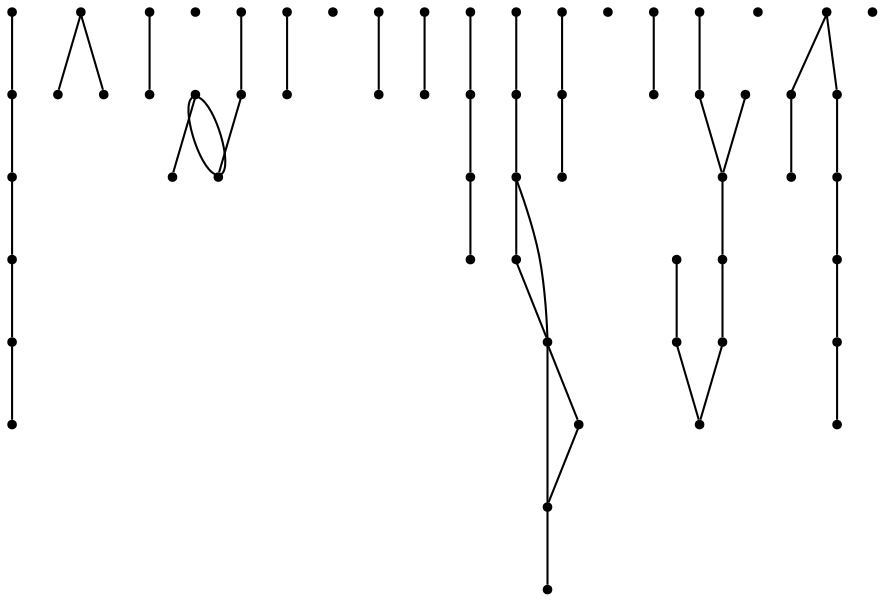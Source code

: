graph {
  node [shape=point,comment="{\"directed\":false,\"doi\":\"10.1007/978-3-030-92931-2_11\",\"figure\":\"13 (1)\"}"]

  v0 [pos="1156.8864027125687,269.4822744921835"]
  v1 [pos="1156.8864027125687,288.164290854364"]
  v2 [pos="1156.8864027125687,306.83796133900717"]
  v3 [pos="1156.8864027125687,325.519771041363"]
  v4 [pos="1156.8864027125687,344.19749523795286"]
  v5 [pos="1156.8864027125687,362.87518764072354"]
  v6 [pos="1124.1978863571135,390.89196469852357"]
  v7 [pos="1128.8672474570885,313.8432047994904"]
  v8 [pos="1128.8672474570885,369.87647277071767"]
  v9 [pos="1114.856684208874,295.16557598435816"]
  v10 [pos="1082.1703934480383,381.55288004349427"]
  v11 [pos="1077.5007779943928,311.5094112956732"]
  v12 [pos="1068.161896823399,353.5367229651685"]
  v13 [pos="1044.8143600567219,269.48243346127947"]
  v14 [pos="1044.814296468304,311.5094112956732"]
  v15 [pos="1044.8143600567219,297.4990197561642"]
  v16 [pos="1002.7889655654305,353.5367229651685"]
  v17 [pos="998.1194137002027,269.48246525509865"]
  v18 [pos="1002.7889019770128,311.5094112956732"]
  v19 [pos="998.1194137002027,297.4990197561642"]
  v20 [pos="988.7804371465825,381.55288004349427"]
  v21 [pos="988.7804371465825,409.569744534297"]
  v22 [pos="965.4329321741141,311.5094112956732"]
  v23 [pos="956.0919207911274,437.5863467260914"]
  v24 [pos="960.7634438973039,358.2037853747863"]
  v25 [pos="960.7634438973039,386.2203080820327"]
  v26 [pos="942.0812939544953,225.12178929834522"]
  v27 [pos="942.0812939544953,243.799513494935"]
  v28 [pos="942.0812939544953,262.4772694853441"]
  v29 [pos="937.4118056776852,311.5094112956732"]
  v30 [pos="932.7423809892927,353.536468614615"]
  v31 [pos="923.4033408472546,395.55940863397166"]
  v32 [pos="928.0728291240648,437.5863467260914"]
  v33 [pos="914.0643642936344,353.536468614615"]
  v34 [pos="914.0643642936344,376.8815095713762"]
  v35 [pos="895.3864111863938,437.5863467260914"]
  v36 [pos="895.3863475979762,311.5094112956732"]
  v37 [pos="886.0473710443559,269.48243346127947"]
  v38 [pos="895.3864111863938,418.90852714804396"]
  v39 [pos="890.7168593211661,353.536468614615"]
  v40 [pos="895.3863475979762,381.5526892805791"]
  v41 [pos="886.0473710443559,297.4990197561642"]
  v42 [pos="848.691401241457,311.5094112956732"]
  v43 [pos="839.3524882762545,269.48243346127947"]
  v44 [pos="839.3524882762545,288.16003048259256"]
  v45 [pos="830.0133845457988,311.5094112956732"]
  v46 [pos="816.004983303786,353.536468614615"]
  v47 [pos="811.3354314385582,311.5094112956732"]
  v48 [pos="783.3185653661151,311.5094112956732"]
  v49 [pos="783.3185017776973,332.5249986049366"]
  v50 [pos="769.3080021179006,390.89196469852357"]
  v51 [pos="764.6384502526728,295.16951841793764"]
  v52 [pos="764.6384502526728,323.1863749602856"]
  v53 [pos="769.307938529483,360.54191873492294"]
  v54 [pos="745.9583987276482,390.89196469852357"]
  v55 [pos="727.2804456204076,269.48230628600265"]
  v56 [pos="727.2804456204076,381.5528164558559"]
  v57 [pos="727.2804456204076,297.4989243747067"]
  v58 [pos="727.2804456204076,325.5154788757724"]
  v59 [pos="727.2804456204076,344.1934256290965"]
  v60 [pos="727.2804456204076,362.8752512283619"]

  v60 -- v56 [id="-4",pos="727.2804456204076,362.8752512283619 727.2804456204076,381.5528164558559 727.2804456204076,381.5528164558559 727.2804456204076,381.5528164558559"]
  v59 -- v60 [id="-6",pos="727.2804456204076,344.1934256290965 727.2804456204076,362.8752512283619 727.2804456204076,362.8752512283619 727.2804456204076,362.8752512283619"]
  v58 -- v59 [id="-8",pos="727.2804456204076,325.5154788757724 727.2804456204076,344.1934256290965 727.2804456204076,344.1934256290965 727.2804456204076,344.1934256290965"]
  v56 -- v54 [id="-17",pos="727.2804456204076,381.5528164558559 745.9583987276482,390.89196469852357 745.9583987276482,390.89196469852357 745.9583987276482,390.89196469852357"]
  v0 -- v1 [id="-23",pos="1156.8864027125687,269.4822744921835 1156.8864027125687,288.164290854364 1156.8864027125687,288.164290854364 1156.8864027125687,288.164290854364"]
  v52 -- v49 [id="-32",pos="764.6384502526728,323.1863749602856 783.3185017776973,332.5249986049366 783.3185017776973,332.5249986049366 783.3185017776973,332.5249986049366"]
  v1 -- v2 [id="-36",pos="1156.8864027125687,288.164290854364 1156.8864027125687,306.83796133900717 1156.8864027125687,306.83796133900717 1156.8864027125687,306.83796133900717"]
  v2 -- v3 [id="-41",pos="1156.8864027125687,306.83796133900717 1156.8864027125687,325.519771041363 1156.8864027125687,325.519771041363 1156.8864027125687,325.519771041363"]
  v3 -- v4 [id="-43",pos="1156.8864027125687,325.519771041363 1156.8864027125687,344.19749523795286 1156.8864027125687,344.19749523795286 1156.8864027125687,344.19749523795286"]
  v4 -- v5 [id="-47",pos="1156.8864027125687,344.19749523795286 1156.8864027125687,362.87518764072354 1156.8864027125687,362.87518764072354 1156.8864027125687,362.87518764072354"]
  v7 -- v9 [id="-51",pos="1128.8672474570885,313.8432047994904 1124.1956607624943,299.8350865180536 1124.1956607624943,299.8350865180536 1124.1956607624943,299.8350865180536 1114.856684208874,295.16557598435816 1114.856684208874,295.16557598435816 1114.856684208874,295.16557598435816"]
  v47 -- v45 [id="-55",pos="811.3354314385582,311.5094112956732 830.0133845457988,311.5094112956732 830.0133845457988,311.5094112956732 830.0133845457988,311.5094112956732"]
  v45 -- v42 [id="-59",pos="830.0133845457988,311.5094112956732 848.691401241457,311.5094112956732 848.691401241457,311.5094112956732 848.691401241457,311.5094112956732"]
  v43 -- v44 [id="-63",pos="839.3524882762545,269.48243346127947 839.3524882762545,288.16003048259256 839.3524882762545,288.16003048259256 839.3524882762545,288.16003048259256"]
  v38 -- v35 [id="-88",pos="895.3864111863938,418.90852714804396 895.3864111863938,437.5863467260914 895.3864111863938,437.5863467260914 895.3864111863938,437.5863467260914"]
  v34 -- v31 [id="-102",pos="914.0643642936344,376.8815095713762 923.4033408472546,395.55940863397166 923.4033408472546,395.55940863397166 923.4033408472546,395.55940863397166"]
  v34 -- v25 [id="-103",pos="914.0643642936344,376.8815095713762 928.0728291240648,381.5511472803484 928.0728291240648,381.5511472803484 928.0728291240648,381.5511472803484 960.7634438973039,386.2203080820327 960.7634438973039,386.2203080820327 960.7634438973039,386.2203080820327"]
  v33 -- v30 [id="-105",pos="914.0643642936344,353.536468614615 932.7423809892927,353.536468614615 932.7423809892927,353.536468614615 932.7423809892927,353.536468614615"]
  v31 -- v25 [id="-108",pos="923.4033408472546,395.55940863397166 960.7634438973039,386.2203080820327 960.7634438973039,386.2203080820327 960.7634438973039,386.2203080820327"]
  v33 -- v34 [id="-110",pos="914.0643642936344,353.536468614615 914.0643642936344,376.8815095713762 914.0643642936344,376.8815095713762 914.0643642936344,376.8815095713762"]
  v26 -- v27 [id="-116",pos="942.0812939544953,225.12178929834522 942.0812939544953,243.799513494935 942.0812939544953,243.799513494935 942.0812939544953,243.799513494935"]
  v27 -- v28 [id="-123",pos="942.0812939544953,243.799513494935 942.0812939544953,262.4772694853441 942.0812939544953,262.4772694853441 942.0812939544953,262.4772694853441"]
  v58 -- v57 [id="-10",pos="727.2804456204076,325.5154788757724 727.2804456204076,297.4989243747067 727.2804456204076,297.4989243747067 727.2804456204076,297.4989243747067"]
  v57 -- v55 [id="-13",pos="727.2804456204076,297.4989243747067 727.2804456204076,269.48230628600265 727.2804456204076,269.48230628600265 727.2804456204076,269.48230628600265"]
  v54 -- v50 [id="-20",pos="745.9583987276482,390.89196469852357 769.3080021179006,390.89196469852357 769.3080021179006,390.89196469852357 769.3080021179006,390.89196469852357"]
  v51 -- v48 [id="-33",pos="764.6384502526728,295.16951841793764 783.3185653661151,311.5094112956732 783.3185653661151,311.5094112956732 783.3185653661151,311.5094112956732"]
  v49 -- v48 [id="-40",pos="783.3185017776973,332.5249986049366 783.3185653661151,311.5094112956732 783.3185653661151,311.5094112956732 783.3185653661151,311.5094112956732"]
  v48 -- v47 [id="-46",pos="783.3185653661151,311.5094112956732 811.3354314385582,311.5094112956732 811.3354314385582,311.5094112956732 811.3354314385582,311.5094112956732"]
  v44 -- v42 [id="-61",pos="839.3524882762545,288.16003048259256 848.691401241457,311.5094112956732 848.691401241457,311.5094112956732 848.691401241457,311.5094112956732"]
  v41 -- v37 [id="-76",pos="886.0473710443559,297.4990197561642 886.0473710443559,269.48243346127947 886.0473710443559,269.48243346127947 886.0473710443559,269.48243346127947"]
  v40 -- v39 [id="-83",pos="895.3863475979762,381.5526892805791 890.7168593211661,353.536468614615 890.7168593211661,353.536468614615 890.7168593211661,353.536468614615"]
  v39 -- v33 [id="-85",pos="890.7168593211661,353.536468614615 914.0643642936344,353.536468614615 914.0643642936344,353.536468614615 914.0643642936344,353.536468614615"]
  v35 -- v32 [id="-93",pos="895.3864111863938,437.5863467260914 928.0728291240648,437.5863467260914 928.0728291240648,437.5863467260914 928.0728291240648,437.5863467260914"]
  v32 -- v23 [id="-106",pos="928.0728291240648,437.5863467260914 956.0919207911274,437.5863467260914 956.0919207911274,437.5863467260914 956.0919207911274,437.5863467260914"]
  v30 -- v34 [id="-111",pos="932.7423809892927,353.536468614615 914.0643642936344,376.8815095713762 914.0643642936344,376.8815095713762 914.0643642936344,376.8815095713762"]
  v29 -- v22 [id="-121",pos="937.4118056776852,311.5094112956732 965.4329321741141,311.5094112956732 965.4329321741141,311.5094112956732 965.4329321741141,311.5094112956732"]
  v25 -- v24 [id="-134",pos="960.7634438973039,386.2203080820327 960.7634438973039,358.2037853747863 960.7634438973039,358.2037853747863 960.7634438973039,358.2037853747863"]
  v10 -- v12 [id="-138",pos="1082.1703934480383,381.55288004349427 1068.161896823399,353.5367229651685 1068.161896823399,353.5367229651685 1068.161896823399,353.5367229651685"]
  v21 -- v20 [id="-151",pos="988.7804371465825,409.569744534297 988.7804371465825,381.55288004349427 988.7804371465825,381.55288004349427 988.7804371465825,381.55288004349427"]
  v14 -- v11 [id="-155",pos="1044.814296468304,311.5094112956732 1077.5007779943928,311.5094112956732 1077.5007779943928,311.5094112956732 1077.5007779943928,311.5094112956732"]
  v19 -- v17 [id="-159",pos="998.1194137002027,297.4990197561642 998.1194137002027,269.48246525509865 998.1194137002027,269.48246525509865 998.1194137002027,269.48246525509865"]
  v18 -- v14 [id="-164",pos="1002.7889019770128,311.5094112956732 1012.1278785306331,316.17904900464544 1012.1278785306331,316.17904900464544 1012.1278785306331,316.17904900464544 1044.814296468304,311.5094112956732 1044.814296468304,311.5094112956732 1044.814296468304,311.5094112956732"]
  v13 -- v15 [id="-167",pos="1044.8143600567219,269.48243346127947 1044.8143600567219,297.4990197561642 1044.8143600567219,297.4990197561642 1044.8143600567219,297.4990197561642"]
  v14 -- v18 [id="-169",pos="1044.814296468304,311.5094112956732 1030.8058316378738,306.8401869063505 1030.8058316378738,306.8401869063505 1030.8058316378738,306.8401869063505 1002.7889019770128,311.5094112956732 1002.7889019770128,311.5094112956732 1002.7889019770128,311.5094112956732"]
  v10 -- v6 [id="-207",pos="1082.1703934480383,381.55288004349427 1124.1978863571135,390.89196469852357 1124.1978863571135,390.89196469852357 1124.1978863571135,390.89196469852357"]
  v22 -- v18 [id="-220",pos="965.4329321741141,311.5094112956732 1002.7889019770128,311.5094112956732 1002.7889019770128,311.5094112956732 1002.7889019770128,311.5094112956732"]
}